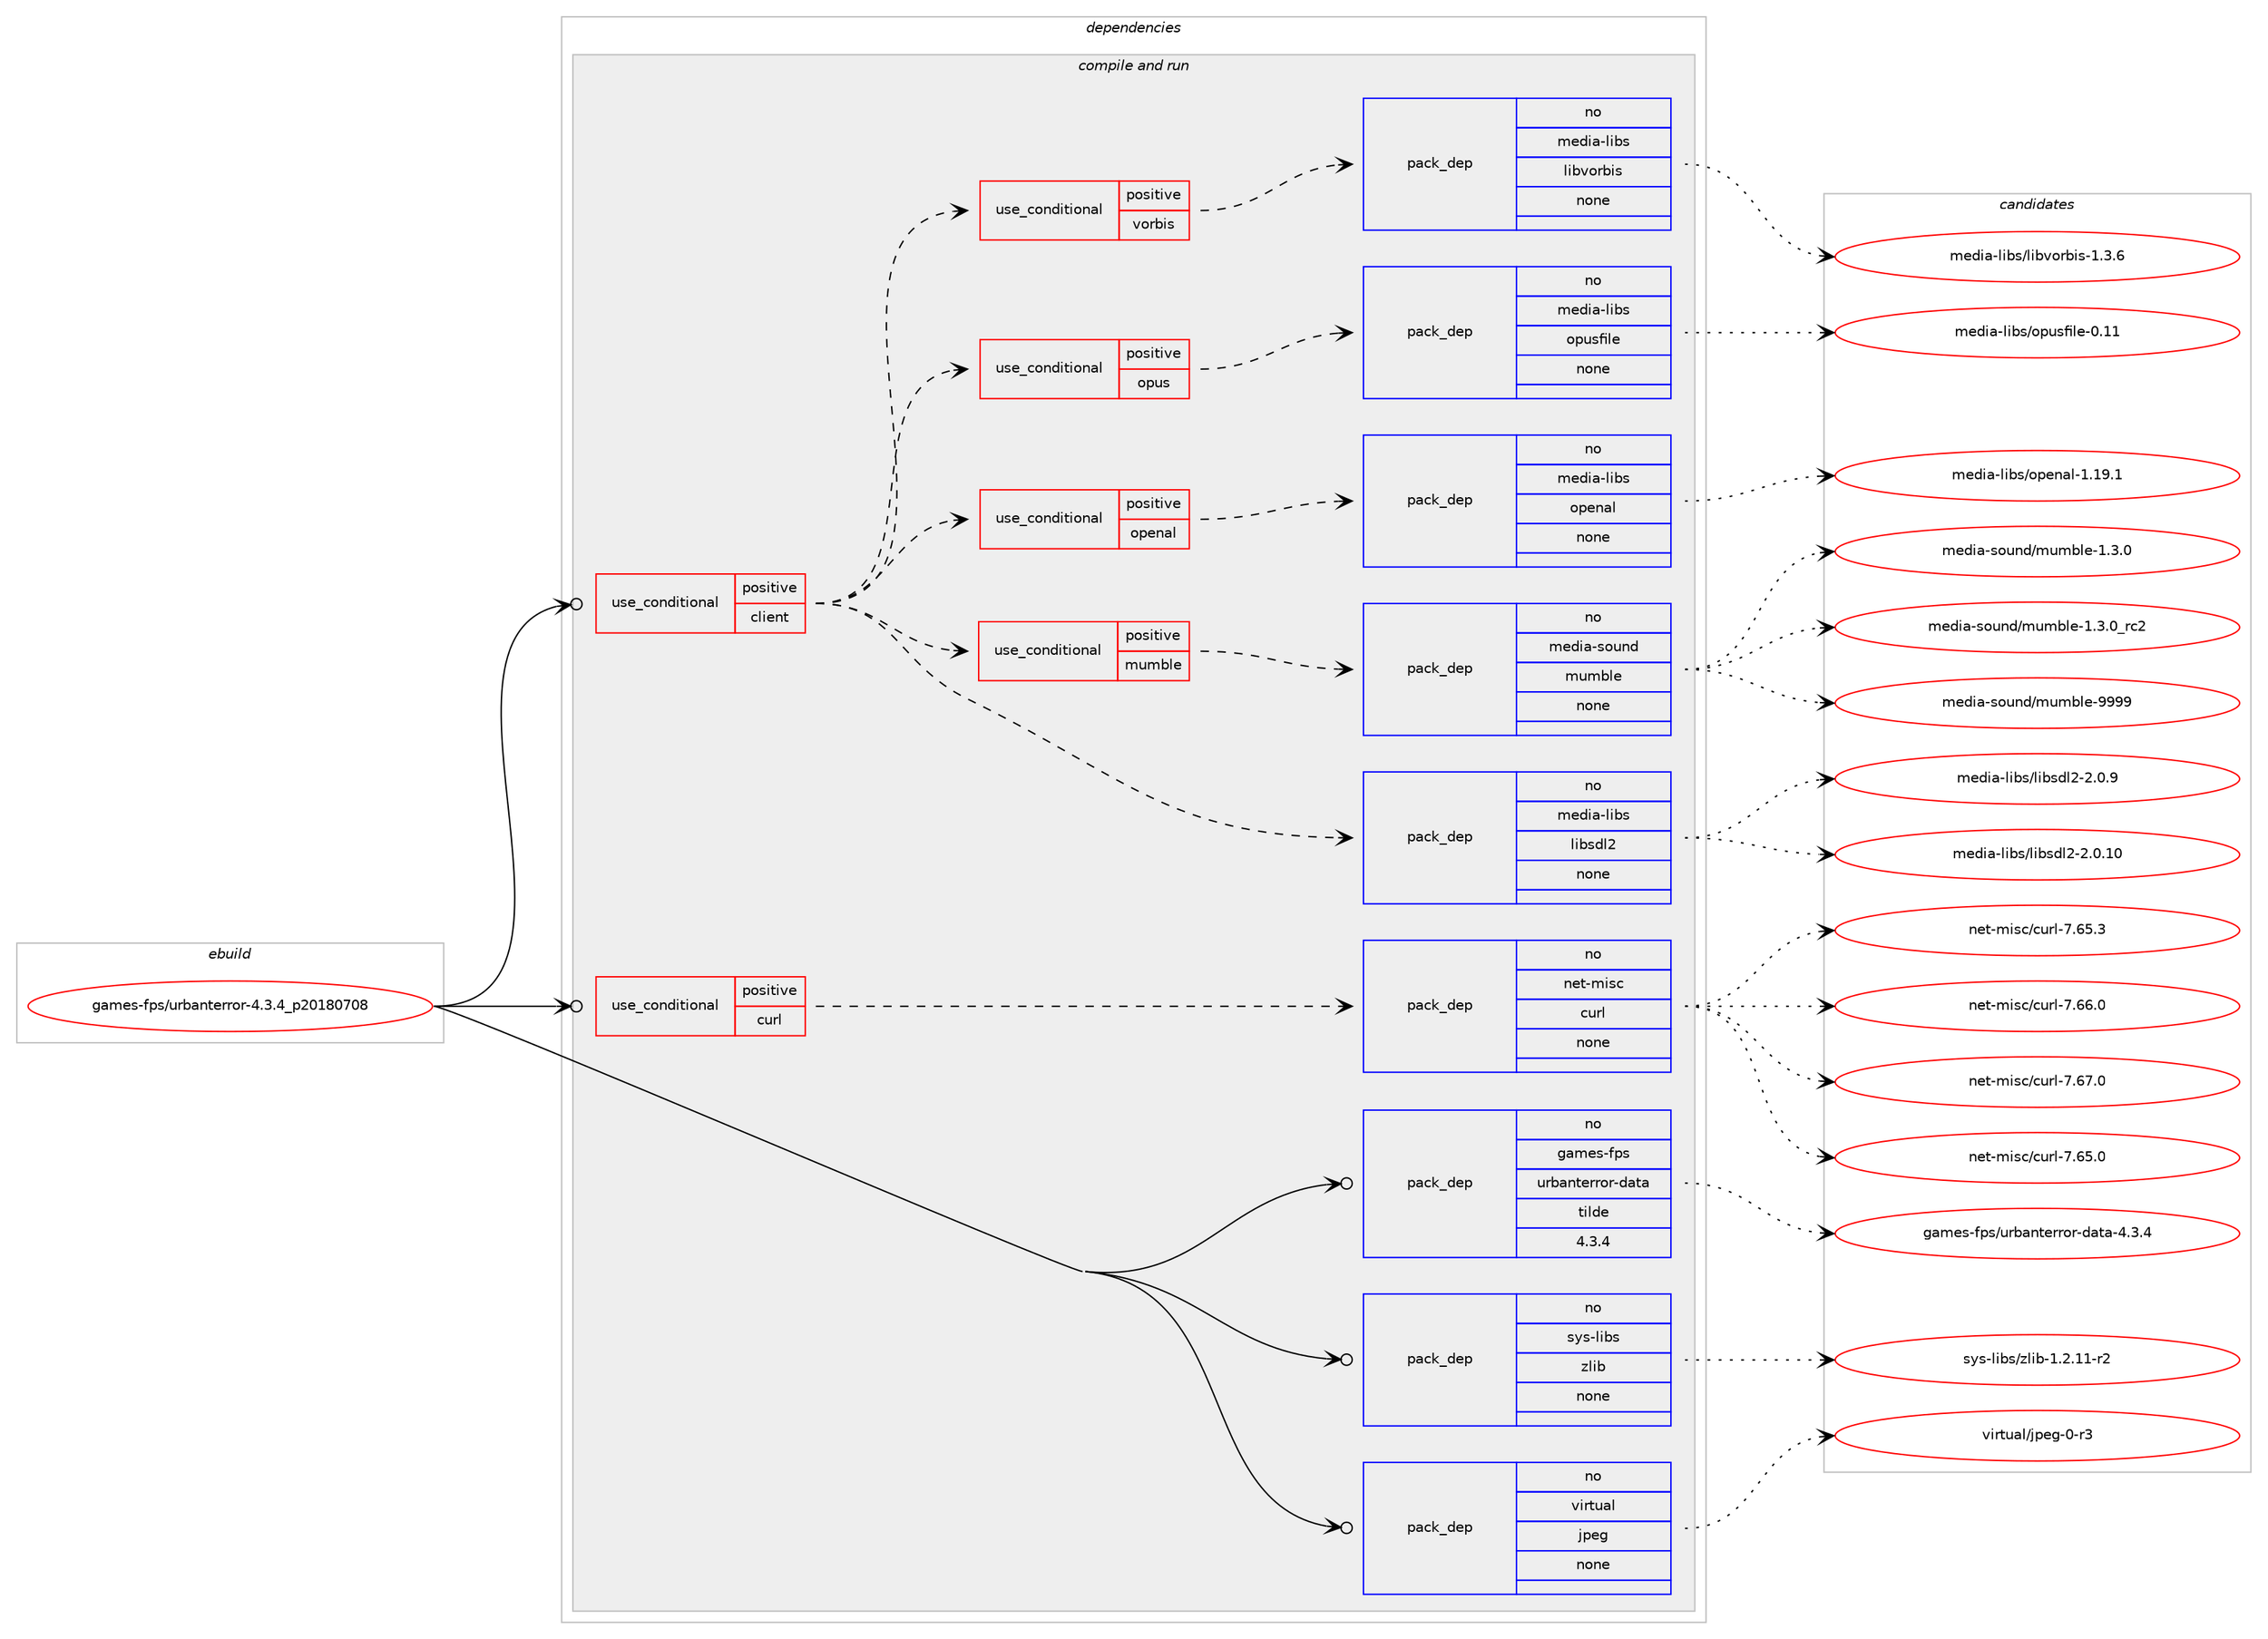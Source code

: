 digraph prolog {

# *************
# Graph options
# *************

newrank=true;
concentrate=true;
compound=true;
graph [rankdir=LR,fontname=Helvetica,fontsize=10,ranksep=1.5];#, ranksep=2.5, nodesep=0.2];
edge  [arrowhead=vee];
node  [fontname=Helvetica,fontsize=10];

# **********
# The ebuild
# **********

subgraph cluster_leftcol {
color=gray;
rank=same;
label=<<i>ebuild</i>>;
id [label="games-fps/urbanterror-4.3.4_p20180708", color=red, width=4, href="../games-fps/urbanterror-4.3.4_p20180708.svg"];
}

# ****************
# The dependencies
# ****************

subgraph cluster_midcol {
color=gray;
label=<<i>dependencies</i>>;
subgraph cluster_compile {
fillcolor="#eeeeee";
style=filled;
label=<<i>compile</i>>;
}
subgraph cluster_compileandrun {
fillcolor="#eeeeee";
style=filled;
label=<<i>compile and run</i>>;
subgraph cond184887 {
dependency740581 [label=<<TABLE BORDER="0" CELLBORDER="1" CELLSPACING="0" CELLPADDING="4"><TR><TD ROWSPAN="3" CELLPADDING="10">use_conditional</TD></TR><TR><TD>positive</TD></TR><TR><TD>client</TD></TR></TABLE>>, shape=none, color=red];
subgraph pack543232 {
dependency740582 [label=<<TABLE BORDER="0" CELLBORDER="1" CELLSPACING="0" CELLPADDING="4" WIDTH="220"><TR><TD ROWSPAN="6" CELLPADDING="30">pack_dep</TD></TR><TR><TD WIDTH="110">no</TD></TR><TR><TD>media-libs</TD></TR><TR><TD>libsdl2</TD></TR><TR><TD>none</TD></TR><TR><TD></TD></TR></TABLE>>, shape=none, color=blue];
}
dependency740581:e -> dependency740582:w [weight=20,style="dashed",arrowhead="vee"];
subgraph cond184888 {
dependency740583 [label=<<TABLE BORDER="0" CELLBORDER="1" CELLSPACING="0" CELLPADDING="4"><TR><TD ROWSPAN="3" CELLPADDING="10">use_conditional</TD></TR><TR><TD>positive</TD></TR><TR><TD>mumble</TD></TR></TABLE>>, shape=none, color=red];
subgraph pack543233 {
dependency740584 [label=<<TABLE BORDER="0" CELLBORDER="1" CELLSPACING="0" CELLPADDING="4" WIDTH="220"><TR><TD ROWSPAN="6" CELLPADDING="30">pack_dep</TD></TR><TR><TD WIDTH="110">no</TD></TR><TR><TD>media-sound</TD></TR><TR><TD>mumble</TD></TR><TR><TD>none</TD></TR><TR><TD></TD></TR></TABLE>>, shape=none, color=blue];
}
dependency740583:e -> dependency740584:w [weight=20,style="dashed",arrowhead="vee"];
}
dependency740581:e -> dependency740583:w [weight=20,style="dashed",arrowhead="vee"];
subgraph cond184889 {
dependency740585 [label=<<TABLE BORDER="0" CELLBORDER="1" CELLSPACING="0" CELLPADDING="4"><TR><TD ROWSPAN="3" CELLPADDING="10">use_conditional</TD></TR><TR><TD>positive</TD></TR><TR><TD>openal</TD></TR></TABLE>>, shape=none, color=red];
subgraph pack543234 {
dependency740586 [label=<<TABLE BORDER="0" CELLBORDER="1" CELLSPACING="0" CELLPADDING="4" WIDTH="220"><TR><TD ROWSPAN="6" CELLPADDING="30">pack_dep</TD></TR><TR><TD WIDTH="110">no</TD></TR><TR><TD>media-libs</TD></TR><TR><TD>openal</TD></TR><TR><TD>none</TD></TR><TR><TD></TD></TR></TABLE>>, shape=none, color=blue];
}
dependency740585:e -> dependency740586:w [weight=20,style="dashed",arrowhead="vee"];
}
dependency740581:e -> dependency740585:w [weight=20,style="dashed",arrowhead="vee"];
subgraph cond184890 {
dependency740587 [label=<<TABLE BORDER="0" CELLBORDER="1" CELLSPACING="0" CELLPADDING="4"><TR><TD ROWSPAN="3" CELLPADDING="10">use_conditional</TD></TR><TR><TD>positive</TD></TR><TR><TD>opus</TD></TR></TABLE>>, shape=none, color=red];
subgraph pack543235 {
dependency740588 [label=<<TABLE BORDER="0" CELLBORDER="1" CELLSPACING="0" CELLPADDING="4" WIDTH="220"><TR><TD ROWSPAN="6" CELLPADDING="30">pack_dep</TD></TR><TR><TD WIDTH="110">no</TD></TR><TR><TD>media-libs</TD></TR><TR><TD>opusfile</TD></TR><TR><TD>none</TD></TR><TR><TD></TD></TR></TABLE>>, shape=none, color=blue];
}
dependency740587:e -> dependency740588:w [weight=20,style="dashed",arrowhead="vee"];
}
dependency740581:e -> dependency740587:w [weight=20,style="dashed",arrowhead="vee"];
subgraph cond184891 {
dependency740589 [label=<<TABLE BORDER="0" CELLBORDER="1" CELLSPACING="0" CELLPADDING="4"><TR><TD ROWSPAN="3" CELLPADDING="10">use_conditional</TD></TR><TR><TD>positive</TD></TR><TR><TD>vorbis</TD></TR></TABLE>>, shape=none, color=red];
subgraph pack543236 {
dependency740590 [label=<<TABLE BORDER="0" CELLBORDER="1" CELLSPACING="0" CELLPADDING="4" WIDTH="220"><TR><TD ROWSPAN="6" CELLPADDING="30">pack_dep</TD></TR><TR><TD WIDTH="110">no</TD></TR><TR><TD>media-libs</TD></TR><TR><TD>libvorbis</TD></TR><TR><TD>none</TD></TR><TR><TD></TD></TR></TABLE>>, shape=none, color=blue];
}
dependency740589:e -> dependency740590:w [weight=20,style="dashed",arrowhead="vee"];
}
dependency740581:e -> dependency740589:w [weight=20,style="dashed",arrowhead="vee"];
}
id:e -> dependency740581:w [weight=20,style="solid",arrowhead="odotvee"];
subgraph cond184892 {
dependency740591 [label=<<TABLE BORDER="0" CELLBORDER="1" CELLSPACING="0" CELLPADDING="4"><TR><TD ROWSPAN="3" CELLPADDING="10">use_conditional</TD></TR><TR><TD>positive</TD></TR><TR><TD>curl</TD></TR></TABLE>>, shape=none, color=red];
subgraph pack543237 {
dependency740592 [label=<<TABLE BORDER="0" CELLBORDER="1" CELLSPACING="0" CELLPADDING="4" WIDTH="220"><TR><TD ROWSPAN="6" CELLPADDING="30">pack_dep</TD></TR><TR><TD WIDTH="110">no</TD></TR><TR><TD>net-misc</TD></TR><TR><TD>curl</TD></TR><TR><TD>none</TD></TR><TR><TD></TD></TR></TABLE>>, shape=none, color=blue];
}
dependency740591:e -> dependency740592:w [weight=20,style="dashed",arrowhead="vee"];
}
id:e -> dependency740591:w [weight=20,style="solid",arrowhead="odotvee"];
subgraph pack543238 {
dependency740593 [label=<<TABLE BORDER="0" CELLBORDER="1" CELLSPACING="0" CELLPADDING="4" WIDTH="220"><TR><TD ROWSPAN="6" CELLPADDING="30">pack_dep</TD></TR><TR><TD WIDTH="110">no</TD></TR><TR><TD>games-fps</TD></TR><TR><TD>urbanterror-data</TD></TR><TR><TD>tilde</TD></TR><TR><TD>4.3.4</TD></TR></TABLE>>, shape=none, color=blue];
}
id:e -> dependency740593:w [weight=20,style="solid",arrowhead="odotvee"];
subgraph pack543239 {
dependency740594 [label=<<TABLE BORDER="0" CELLBORDER="1" CELLSPACING="0" CELLPADDING="4" WIDTH="220"><TR><TD ROWSPAN="6" CELLPADDING="30">pack_dep</TD></TR><TR><TD WIDTH="110">no</TD></TR><TR><TD>sys-libs</TD></TR><TR><TD>zlib</TD></TR><TR><TD>none</TD></TR><TR><TD></TD></TR></TABLE>>, shape=none, color=blue];
}
id:e -> dependency740594:w [weight=20,style="solid",arrowhead="odotvee"];
subgraph pack543240 {
dependency740595 [label=<<TABLE BORDER="0" CELLBORDER="1" CELLSPACING="0" CELLPADDING="4" WIDTH="220"><TR><TD ROWSPAN="6" CELLPADDING="30">pack_dep</TD></TR><TR><TD WIDTH="110">no</TD></TR><TR><TD>virtual</TD></TR><TR><TD>jpeg</TD></TR><TR><TD>none</TD></TR><TR><TD></TD></TR></TABLE>>, shape=none, color=blue];
}
id:e -> dependency740595:w [weight=20,style="solid",arrowhead="odotvee"];
}
subgraph cluster_run {
fillcolor="#eeeeee";
style=filled;
label=<<i>run</i>>;
}
}

# **************
# The candidates
# **************

subgraph cluster_choices {
rank=same;
color=gray;
label=<<i>candidates</i>>;

subgraph choice543232 {
color=black;
nodesep=1;
choice10910110010597451081059811547108105981151001085045504648464948 [label="media-libs/libsdl2-2.0.10", color=red, width=4,href="../media-libs/libsdl2-2.0.10.svg"];
choice109101100105974510810598115471081059811510010850455046484657 [label="media-libs/libsdl2-2.0.9", color=red, width=4,href="../media-libs/libsdl2-2.0.9.svg"];
dependency740582:e -> choice10910110010597451081059811547108105981151001085045504648464948:w [style=dotted,weight="100"];
dependency740582:e -> choice109101100105974510810598115471081059811510010850455046484657:w [style=dotted,weight="100"];
}
subgraph choice543233 {
color=black;
nodesep=1;
choice10910110010597451151111171101004710911710998108101454946514648 [label="media-sound/mumble-1.3.0", color=red, width=4,href="../media-sound/mumble-1.3.0.svg"];
choice10910110010597451151111171101004710911710998108101454946514648951149950 [label="media-sound/mumble-1.3.0_rc2", color=red, width=4,href="../media-sound/mumble-1.3.0_rc2.svg"];
choice109101100105974511511111711010047109117109981081014557575757 [label="media-sound/mumble-9999", color=red, width=4,href="../media-sound/mumble-9999.svg"];
dependency740584:e -> choice10910110010597451151111171101004710911710998108101454946514648:w [style=dotted,weight="100"];
dependency740584:e -> choice10910110010597451151111171101004710911710998108101454946514648951149950:w [style=dotted,weight="100"];
dependency740584:e -> choice109101100105974511511111711010047109117109981081014557575757:w [style=dotted,weight="100"];
}
subgraph choice543234 {
color=black;
nodesep=1;
choice109101100105974510810598115471111121011109710845494649574649 [label="media-libs/openal-1.19.1", color=red, width=4,href="../media-libs/openal-1.19.1.svg"];
dependency740586:e -> choice109101100105974510810598115471111121011109710845494649574649:w [style=dotted,weight="100"];
}
subgraph choice543235 {
color=black;
nodesep=1;
choice109101100105974510810598115471111121171151021051081014548464949 [label="media-libs/opusfile-0.11", color=red, width=4,href="../media-libs/opusfile-0.11.svg"];
dependency740588:e -> choice109101100105974510810598115471111121171151021051081014548464949:w [style=dotted,weight="100"];
}
subgraph choice543236 {
color=black;
nodesep=1;
choice109101100105974510810598115471081059811811111498105115454946514654 [label="media-libs/libvorbis-1.3.6", color=red, width=4,href="../media-libs/libvorbis-1.3.6.svg"];
dependency740590:e -> choice109101100105974510810598115471081059811811111498105115454946514654:w [style=dotted,weight="100"];
}
subgraph choice543237 {
color=black;
nodesep=1;
choice1101011164510910511599479911711410845554654534648 [label="net-misc/curl-7.65.0", color=red, width=4,href="../net-misc/curl-7.65.0.svg"];
choice1101011164510910511599479911711410845554654534651 [label="net-misc/curl-7.65.3", color=red, width=4,href="../net-misc/curl-7.65.3.svg"];
choice1101011164510910511599479911711410845554654544648 [label="net-misc/curl-7.66.0", color=red, width=4,href="../net-misc/curl-7.66.0.svg"];
choice1101011164510910511599479911711410845554654554648 [label="net-misc/curl-7.67.0", color=red, width=4,href="../net-misc/curl-7.67.0.svg"];
dependency740592:e -> choice1101011164510910511599479911711410845554654534648:w [style=dotted,weight="100"];
dependency740592:e -> choice1101011164510910511599479911711410845554654534651:w [style=dotted,weight="100"];
dependency740592:e -> choice1101011164510910511599479911711410845554654544648:w [style=dotted,weight="100"];
dependency740592:e -> choice1101011164510910511599479911711410845554654554648:w [style=dotted,weight="100"];
}
subgraph choice543238 {
color=black;
nodesep=1;
choice1039710910111545102112115471171149897110116101114114111114451009711697455246514652 [label="games-fps/urbanterror-data-4.3.4", color=red, width=4,href="../games-fps/urbanterror-data-4.3.4.svg"];
dependency740593:e -> choice1039710910111545102112115471171149897110116101114114111114451009711697455246514652:w [style=dotted,weight="100"];
}
subgraph choice543239 {
color=black;
nodesep=1;
choice11512111545108105981154712210810598454946504649494511450 [label="sys-libs/zlib-1.2.11-r2", color=red, width=4,href="../sys-libs/zlib-1.2.11-r2.svg"];
dependency740594:e -> choice11512111545108105981154712210810598454946504649494511450:w [style=dotted,weight="100"];
}
subgraph choice543240 {
color=black;
nodesep=1;
choice118105114116117971084710611210110345484511451 [label="virtual/jpeg-0-r3", color=red, width=4,href="../virtual/jpeg-0-r3.svg"];
dependency740595:e -> choice118105114116117971084710611210110345484511451:w [style=dotted,weight="100"];
}
}

}
